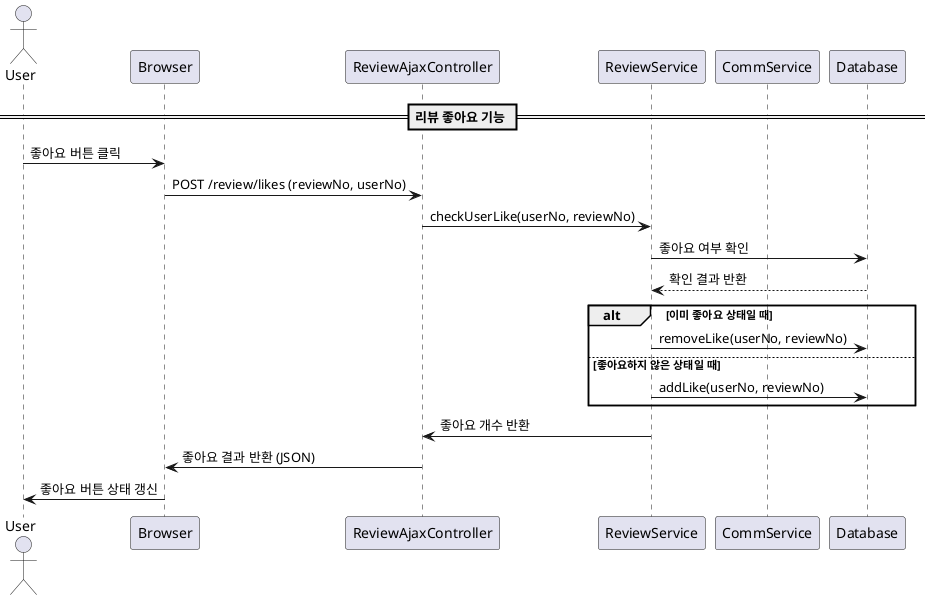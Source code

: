 @startuml
actor User
participant Browser
participant ReviewAjaxController
participant ReviewService
participant CommService
participant Database

== 리뷰 좋아요 기능 ==
User -> Browser : 좋아요 버튼 클릭
Browser -> ReviewAjaxController : POST /review/likes (reviewNo, userNo)
ReviewAjaxController -> ReviewService : checkUserLike(userNo, reviewNo)
ReviewService -> Database : 좋아요 여부 확인
Database --> ReviewService : 확인 결과 반환
alt 이미 좋아요 상태일 때
    ReviewService -> Database : removeLike(userNo, reviewNo)
else 좋아요하지 않은 상태일 때
    ReviewService -> Database : addLike(userNo, reviewNo)
end
ReviewService -> ReviewAjaxController : 좋아요 개수 반환
ReviewAjaxController -> Browser : 좋아요 결과 반환 (JSON)
Browser -> User : 좋아요 버튼 상태 갱신
@enduml
